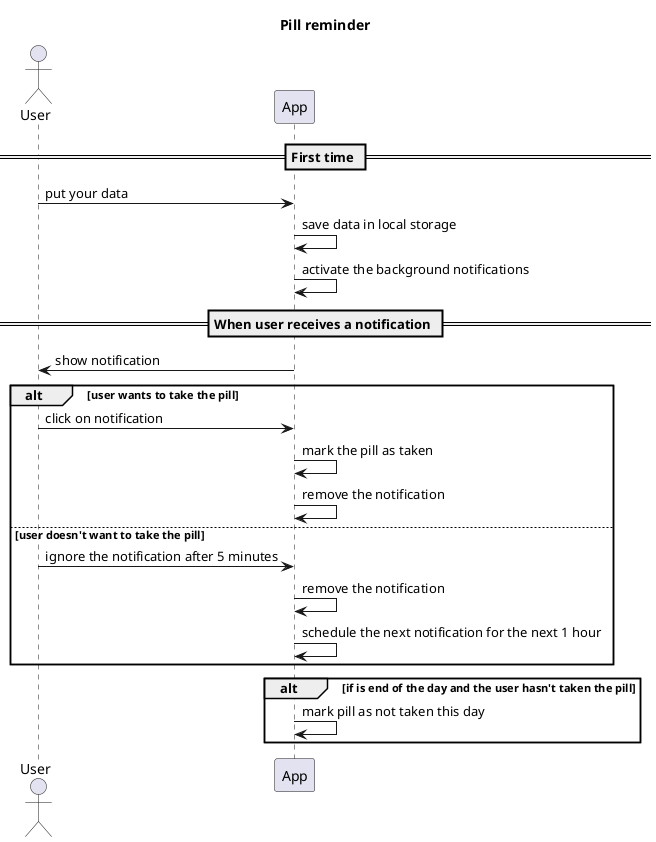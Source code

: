 @startuml pill_reminder
title Pill reminder
actor "User" as user
participant "App" as app

== First time ==
user -> app: put your data
app -> app: save data in local storage
app -> app: activate the background notifications

== When user receives a notification ==
app -> user: show notification
alt user wants to take the pill
    user -> app: click on notification
    app -> app: mark the pill as taken
    app -> app: remove the notification
else user doesn't want to take the pill
    user -> app: ignore the notification after 5 minutes
    app -> app: remove the notification
    app -> app: schedule the next notification for the next 1 hour
end 

alt if is end of the day and the user hasn't taken the pill
    app -> app: mark pill as not taken this day
end



@enduml
